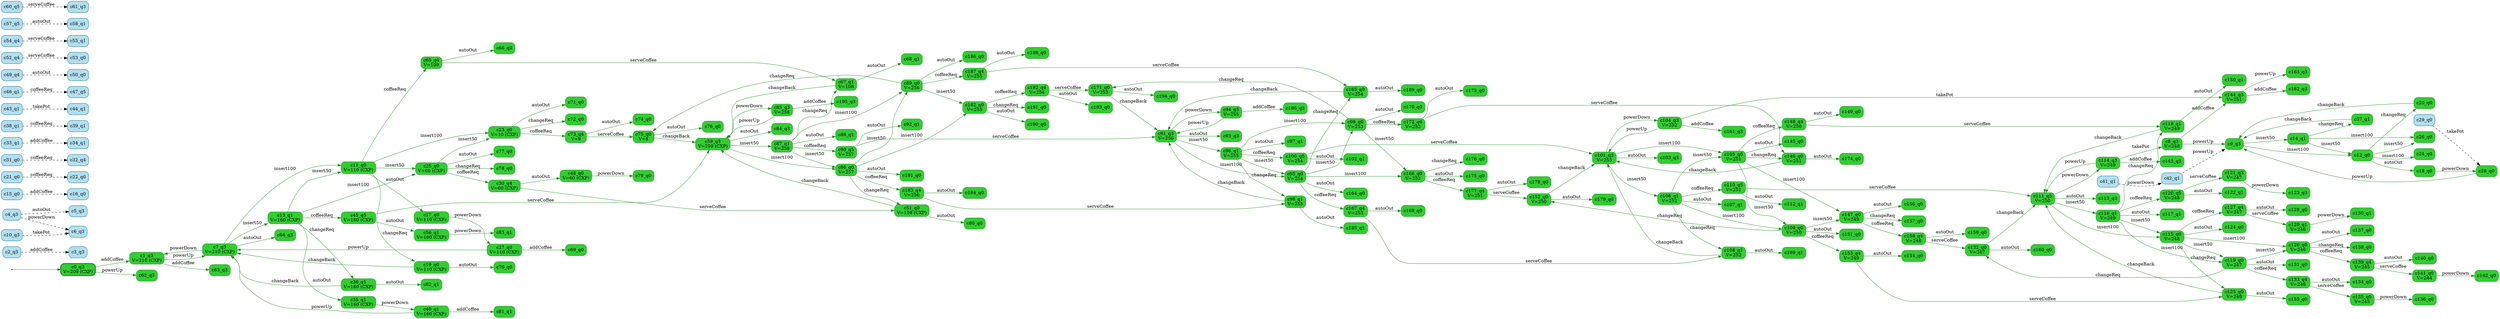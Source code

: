 digraph g {

	rankdir="LR"

	__invisible__[shape="point", color="forestgreen"]
	c0_q3[label="c0_q3\nV=209 (CXP)", shape="box", style="rounded, filled", color="forestgreen", fillcolor="limegreen", penwidth=3] // Initial
	c1_q3[label="c1_q3\nV=210 (CXP)", shape="box", style="rounded, filled", color="forestgreen", fillcolor="limegreen"]
	c7_q3[label="c7_q3\nV=210 (CXP)", shape="box", style="rounded, filled", color="forestgreen", fillcolor="limegreen"]
	c11_q0[label="c11_q0\nV=110 (CXP)", shape="box", style="rounded, filled", color="forestgreen", fillcolor="limegreen"]
	c17_q0[label="c17_q0\nV=110 (CXP)", shape="box", style="rounded, filled", color="forestgreen", fillcolor="limegreen"]
	c27_q0[label="c27_q0\nV=110 (CXP)", shape="box", style="rounded, filled", color="forestgreen", fillcolor="limegreen"]
	c69_q0[label="c69_q0", shape="box", style="rounded, filled", color="forestgreen", fillcolor="limegreen"]
	c19_q0[label="c19_q0\nV=110 (CXP)", shape="box", style="rounded, filled", color="forestgreen", fillcolor="limegreen"]
	c70_q0[label="c70_q0", shape="box", style="rounded, filled", color="forestgreen", fillcolor="limegreen"]
	c23_q0[label="c23_q0\nV=10 (CXP)", shape="box", style="rounded, filled", color="forestgreen", fillcolor="limegreen"]
	c71_q0[label="c71_q0", shape="box", style="rounded, filled", color="forestgreen", fillcolor="limegreen"]
	c72_q0[label="c72_q0", shape="box", style="rounded, filled", color="forestgreen", fillcolor="limegreen"]
	c73_q4[label="c73_q4\nV=9", shape="box", style="rounded, filled", color="forestgreen", fillcolor="limegreen"]
	c74_q0[label="c74_q0", shape="box", style="rounded, filled", color="forestgreen", fillcolor="limegreen"]
	c75_q0[label="c75_q0\nV=8", shape="box", style="rounded, filled", color="forestgreen", fillcolor="limegreen"]
	c76_q0[label="c76_q0", shape="box", style="rounded, filled", color="forestgreen", fillcolor="limegreen"]
	c59_q3[label="c59_q3\nV=259 (CXP)", shape="box", style="rounded, filled", color="forestgreen", fillcolor="limegreen"]
	c84_q3[label="c84_q3", shape="box", style="rounded, filled", color="forestgreen", fillcolor="limegreen"]
	c85_q3[label="c85_q3\nV=258", shape="box", style="rounded, filled", color="forestgreen", fillcolor="limegreen"]
	c195_q3[label="c195_q3", shape="box", style="rounded, filled", color="forestgreen", fillcolor="limegreen"]
	c86_q0[label="c86_q0\nV=257", shape="box", style="rounded, filled", color="forestgreen", fillcolor="limegreen"]
	c181_q0[label="c181_q0", shape="box", style="rounded, filled", color="forestgreen", fillcolor="limegreen"]
	c51_q0[label="c51_q0\nV=159 (CXP)", shape="box", style="rounded, filled", color="forestgreen", fillcolor="limegreen"]
	c80_q0[label="c80_q0", shape="box", style="rounded, filled", color="forestgreen", fillcolor="limegreen"]
	c182_q0[label="c182_q0\nV=255", shape="box", style="rounded, filled", color="forestgreen", fillcolor="limegreen"]
	c190_q0[label="c190_q0", shape="box", style="rounded, filled", color="forestgreen", fillcolor="limegreen"]
	c191_q0[label="c191_q0", shape="box", style="rounded, filled", color="forestgreen", fillcolor="limegreen"]
	c192_q4[label="c192_q4\nV=254", shape="box", style="rounded, filled", color="forestgreen", fillcolor="limegreen"]
	c193_q0[label="c193_q0", shape="box", style="rounded, filled", color="forestgreen", fillcolor="limegreen"]
	c171_q0[label="c171_q0\nV=253", shape="box", style="rounded, filled", color="forestgreen", fillcolor="limegreen"]
	c194_q0[label="c194_q0", shape="box", style="rounded, filled", color="forestgreen", fillcolor="limegreen"]
	c91_q3[label="c91_q3\nV=256", shape="box", style="rounded, filled", color="forestgreen", fillcolor="limegreen"]
	c93_q3[label="c93_q3", shape="box", style="rounded, filled", color="forestgreen", fillcolor="limegreen"]
	c94_q3[label="c94_q3\nV=255", shape="box", style="rounded, filled", color="forestgreen", fillcolor="limegreen"]
	c180_q3[label="c180_q3", shape="box", style="rounded, filled", color="forestgreen", fillcolor="limegreen"]
	c95_q0[label="c95_q0\nV=254", shape="box", style="rounded, filled", color="forestgreen", fillcolor="limegreen"]
	c164_q0[label="c164_q0", shape="box", style="rounded, filled", color="forestgreen", fillcolor="limegreen"]
	c165_q0[label="c165_q0\nV=254", shape="box", style="rounded, filled", color="forestgreen", fillcolor="limegreen"]
	c189_q0[label="c189_q0", shape="box", style="rounded, filled", color="forestgreen", fillcolor="limegreen"]
	c166_q0[label="c166_q0\nV=252", shape="box", style="rounded, filled", color="forestgreen", fillcolor="limegreen"]
	c175_q0[label="c175_q0", shape="box", style="rounded, filled", color="forestgreen", fillcolor="limegreen"]
	c176_q0[label="c176_q0", shape="box", style="rounded, filled", color="forestgreen", fillcolor="limegreen"]
	c177_q4[label="c177_q4\nV=251", shape="box", style="rounded, filled", color="forestgreen", fillcolor="limegreen"]
	c178_q0[label="c178_q0", shape="box", style="rounded, filled", color="forestgreen", fillcolor="limegreen"]
	c152_q0[label="c152_q0\nV=250", shape="box", style="rounded, filled", color="forestgreen", fillcolor="limegreen"]
	c179_q0[label="c179_q0", shape="box", style="rounded, filled", color="forestgreen", fillcolor="limegreen"]
	c101_q3[label="c101_q3\nV=253", shape="box", style="rounded, filled", color="forestgreen", fillcolor="limegreen"]
	c103_q3[label="c103_q3", shape="box", style="rounded, filled", color="forestgreen", fillcolor="limegreen"]
	c104_q3[label="c104_q3\nV=252", shape="box", style="rounded, filled", color="forestgreen", fillcolor="limegreen"]
	c161_q3[label="c161_q3", shape="box", style="rounded, filled", color="forestgreen", fillcolor="limegreen"]
	c144_q3[label="c144_q3\nV=251", shape="box", style="rounded, filled", color="forestgreen", fillcolor="limegreen"]
	c162_q3[label="c162_q3", shape="box", style="rounded, filled", color="forestgreen", fillcolor="limegreen"]
	c163_q3[label="c163_q3", shape="box", style="rounded, filled", color="forestgreen", fillcolor="limegreen"]
	c105_q0[label="c105_q0\nV=251", shape="box", style="rounded, filled", color="forestgreen", fillcolor="limegreen"]
	c145_q0[label="c145_q0", shape="box", style="rounded, filled", color="forestgreen", fillcolor="limegreen"]
	c146_q0[label="c146_q0\nV=251", shape="box", style="rounded, filled", color="forestgreen", fillcolor="limegreen"]
	c174_q0[label="c174_q0", shape="box", style="rounded, filled", color="forestgreen", fillcolor="limegreen"]
	c147_q0[label="c147_q0\nV=249", shape="box", style="rounded, filled", color="forestgreen", fillcolor="limegreen"]
	c156_q0[label="c156_q0", shape="box", style="rounded, filled", color="forestgreen", fillcolor="limegreen"]
	c157_q0[label="c157_q0", shape="box", style="rounded, filled", color="forestgreen", fillcolor="limegreen"]
	c158_q4[label="c158_q4\nV=248", shape="box", style="rounded, filled", color="forestgreen", fillcolor="limegreen"]
	c159_q0[label="c159_q0", shape="box", style="rounded, filled", color="forestgreen", fillcolor="limegreen"]
	c132_q0[label="c132_q0\nV=247", shape="box", style="rounded, filled", color="forestgreen", fillcolor="limegreen"]
	c160_q0[label="c160_q0", shape="box", style="rounded, filled", color="forestgreen", fillcolor="limegreen"]
	c111_q3[label="c111_q3\nV=250", shape="box", style="rounded, filled", color="forestgreen", fillcolor="limegreen"]
	c113_q3[label="c113_q3", shape="box", style="rounded, filled", color="forestgreen", fillcolor="limegreen"]
	c114_q3[label="c114_q3\nV=249", shape="box", style="rounded, filled", color="forestgreen", fillcolor="limegreen"]
	c143_q3[label="c143_q3", shape="box", style="rounded, filled", color="forestgreen", fillcolor="limegreen"]
	c8_q3[label="c8_q3\nV=248", shape="box", style="rounded, filled", color="forestgreen", fillcolor="limegreen"]
	c9_q3[label="c9_q3", shape="box", style="rounded, filled", color="forestgreen", fillcolor="limegreen"]
	c12_q0[label="c12_q0", shape="box", style="rounded, filled", color="forestgreen", fillcolor="limegreen"]
	c18_q0[label="c18_q0", shape="box", style="rounded, filled", color="forestgreen", fillcolor="limegreen"]
	c28_q0[label="c28_q0", shape="box", style="rounded, filled", color="forestgreen", fillcolor="limegreen"]
	c20_q0[label="c20_q0", shape="box", style="rounded, filled", color="forestgreen", fillcolor="limegreen"]
	c24_q0[label="c24_q0", shape="box", style="rounded, filled", color="forestgreen", fillcolor="limegreen"]
	c26_q0[label="c26_q0", shape="box", style="rounded, filled", color="forestgreen", fillcolor="limegreen"]
	c14_q1[label="c14_q1", shape="box", style="rounded, filled", color="forestgreen", fillcolor="limegreen"]
	c37_q1[label="c37_q1", shape="box", style="rounded, filled", color="forestgreen", fillcolor="limegreen"]
	c115_q0[label="c115_q0\nV=248", shape="box", style="rounded, filled", color="forestgreen", fillcolor="limegreen"]
	c124_q0[label="c124_q0", shape="box", style="rounded, filled", color="forestgreen", fillcolor="limegreen"]
	c125_q0[label="c125_q0\nV=248", shape="box", style="rounded, filled", color="forestgreen", fillcolor="limegreen"]
	c155_q0[label="c155_q0", shape="box", style="rounded, filled", color="forestgreen", fillcolor="limegreen"]
	c126_q0[label="c126_q0\nV=246", shape="box", style="rounded, filled", color="forestgreen", fillcolor="limegreen"]
	c137_q0[label="c137_q0", shape="box", style="rounded, filled", color="forestgreen", fillcolor="limegreen"]
	c138_q0[label="c138_q0", shape="box", style="rounded, filled", color="forestgreen", fillcolor="limegreen"]
	c139_q4[label="c139_q4\nV=245", shape="box", style="rounded, filled", color="forestgreen", fillcolor="limegreen"]
	c140_q0[label="c140_q0", shape="box", style="rounded, filled", color="forestgreen", fillcolor="limegreen"]
	c141_q0[label="c141_q0\nV=244", shape="box", style="rounded, filled", color="forestgreen", fillcolor="limegreen"]
	c142_q0[label="c142_q0", shape="box", style="rounded, filled", color="forestgreen", fillcolor="limegreen"]
	c119_q0[label="c119_q0\nV=247", shape="box", style="rounded, filled", color="forestgreen", fillcolor="limegreen"]
	c131_q0[label="c131_q0", shape="box", style="rounded, filled", color="forestgreen", fillcolor="limegreen"]
	c133_q4[label="c133_q4\nV=246", shape="box", style="rounded, filled", color="forestgreen", fillcolor="limegreen"]
	c134_q0[label="c134_q0", shape="box", style="rounded, filled", color="forestgreen", fillcolor="limegreen"]
	c135_q0[label="c135_q0\nV=245", shape="box", style="rounded, filled", color="forestgreen", fillcolor="limegreen"]
	c136_q0[label="c136_q0", shape="box", style="rounded, filled", color="forestgreen", fillcolor="limegreen"]
	c127_q4[label="c127_q4\nV=247", shape="box", style="rounded, filled", color="forestgreen", fillcolor="limegreen"]
	c128_q0[label="c128_q0", shape="box", style="rounded, filled", color="forestgreen", fillcolor="limegreen"]
	c129_q1[label="c129_q1\nV=246", shape="box", style="rounded, filled", color="forestgreen", fillcolor="limegreen"]
	c130_q1[label="c130_q1", shape="box", style="rounded, filled", color="forestgreen", fillcolor="limegreen"]
	c116_q1[label="c116_q1\nV=249", shape="box", style="rounded, filled", color="forestgreen", fillcolor="limegreen"]
	c117_q1[label="c117_q1", shape="box", style="rounded, filled", color="forestgreen", fillcolor="limegreen"]
	c118_q1[label="c118_q1\nV=249", shape="box", style="rounded, filled", color="forestgreen", fillcolor="limegreen"]
	c150_q1[label="c150_q1", shape="box", style="rounded, filled", color="forestgreen", fillcolor="limegreen"]
	c120_q5[label="c120_q5\nV=248", shape="box", style="rounded, filled", color="forestgreen", fillcolor="limegreen"]
	c121_q3[label="c121_q3\nV=247", shape="box", style="rounded, filled", color="forestgreen", fillcolor="limegreen"]
	c123_q3[label="c123_q3", shape="box", style="rounded, filled", color="forestgreen", fillcolor="limegreen"]
	c122_q1[label="c122_q1", shape="box", style="rounded, filled", color="forestgreen", fillcolor="limegreen"]
	c109_q0[label="c109_q0\nV=250", shape="box", style="rounded, filled", color="forestgreen", fillcolor="limegreen"]
	c151_q0[label="c151_q0", shape="box", style="rounded, filled", color="forestgreen", fillcolor="limegreen"]
	c153_q4[label="c153_q4\nV=249", shape="box", style="rounded, filled", color="forestgreen", fillcolor="limegreen"]
	c154_q0[label="c154_q0", shape="box", style="rounded, filled", color="forestgreen", fillcolor="limegreen"]
	c148_q4[label="c148_q4\nV=250", shape="box", style="rounded, filled", color="forestgreen", fillcolor="limegreen"]
	c149_q0[label="c149_q0", shape="box", style="rounded, filled", color="forestgreen", fillcolor="limegreen"]
	c106_q1[label="c106_q1\nV=252", shape="box", style="rounded, filled", color="forestgreen", fillcolor="limegreen"]
	c107_q1[label="c107_q1", shape="box", style="rounded, filled", color="forestgreen", fillcolor="limegreen"]
	c108_q1[label="c108_q1\nV=252", shape="box", style="rounded, filled", color="forestgreen", fillcolor="limegreen"]
	c169_q1[label="c169_q1", shape="box", style="rounded, filled", color="forestgreen", fillcolor="limegreen"]
	c110_q5[label="c110_q5\nV=251", shape="box", style="rounded, filled", color="forestgreen", fillcolor="limegreen"]
	c112_q1[label="c112_q1", shape="box", style="rounded, filled", color="forestgreen", fillcolor="limegreen"]
	c99_q0[label="c99_q0\nV=253", shape="box", style="rounded, filled", color="forestgreen", fillcolor="limegreen"]
	c170_q0[label="c170_q0", shape="box", style="rounded, filled", color="forestgreen", fillcolor="limegreen"]
	c172_q4[label="c172_q4\nV=252", shape="box", style="rounded, filled", color="forestgreen", fillcolor="limegreen"]
	c173_q0[label="c173_q0", shape="box", style="rounded, filled", color="forestgreen", fillcolor="limegreen"]
	c167_q4[label="c167_q4\nV=253", shape="box", style="rounded, filled", color="forestgreen", fillcolor="limegreen"]
	c168_q0[label="c168_q0", shape="box", style="rounded, filled", color="forestgreen", fillcolor="limegreen"]
	c96_q1[label="c96_q1\nV=255", shape="box", style="rounded, filled", color="forestgreen", fillcolor="limegreen"]
	c97_q1[label="c97_q1", shape="box", style="rounded, filled", color="forestgreen", fillcolor="limegreen"]
	c98_q1[label="c98_q1\nV=255", shape="box", style="rounded, filled", color="forestgreen", fillcolor="limegreen"]
	c185_q1[label="c185_q1", shape="box", style="rounded, filled", color="forestgreen", fillcolor="limegreen"]
	c100_q5[label="c100_q5\nV=254", shape="box", style="rounded, filled", color="forestgreen", fillcolor="limegreen"]
	c102_q1[label="c102_q1", shape="box", style="rounded, filled", color="forestgreen", fillcolor="limegreen"]
	c89_q0[label="c89_q0\nV=256", shape="box", style="rounded, filled", color="forestgreen", fillcolor="limegreen"]
	c186_q0[label="c186_q0", shape="box", style="rounded, filled", color="forestgreen", fillcolor="limegreen"]
	c187_q4[label="c187_q4\nV=255", shape="box", style="rounded, filled", color="forestgreen", fillcolor="limegreen"]
	c188_q0[label="c188_q0", shape="box", style="rounded, filled", color="forestgreen", fillcolor="limegreen"]
	c183_q4[label="c183_q4\nV=256", shape="box", style="rounded, filled", color="forestgreen", fillcolor="limegreen"]
	c184_q0[label="c184_q0", shape="box", style="rounded, filled", color="forestgreen", fillcolor="limegreen"]
	c87_q1[label="c87_q1\nV=258", shape="box", style="rounded, filled", color="forestgreen", fillcolor="limegreen"]
	c88_q1[label="c88_q1", shape="box", style="rounded, filled", color="forestgreen", fillcolor="limegreen"]
	c67_q1[label="c67_q1\nV=108", shape="box", style="rounded, filled", color="forestgreen", fillcolor="limegreen"]
	c68_q1[label="c68_q1", shape="box", style="rounded, filled", color="forestgreen", fillcolor="limegreen"]
	c90_q5[label="c90_q5\nV=257", shape="box", style="rounded, filled", color="forestgreen", fillcolor="limegreen"]
	c92_q1[label="c92_q1", shape="box", style="rounded, filled", color="forestgreen", fillcolor="limegreen"]
	c25_q0[label="c25_q0\nV=60 (CXP)", shape="box", style="rounded, filled", color="forestgreen", fillcolor="limegreen"]
	c30_q4[label="c30_q4\nV=60 (CXP)", shape="box", style="rounded, filled", color="forestgreen", fillcolor="limegreen"]
	c48_q0[label="c48_q0\nV=60 (CXP)", shape="box", style="rounded, filled", color="forestgreen", fillcolor="limegreen"]
	c79_q0[label="c79_q0", shape="box", style="rounded, filled", color="forestgreen", fillcolor="limegreen"]
	c77_q0[label="c77_q0", shape="box", style="rounded, filled", color="forestgreen", fillcolor="limegreen"]
	c78_q0[label="c78_q0", shape="box", style="rounded, filled", color="forestgreen", fillcolor="limegreen"]
	c65_q4[label="c65_q4\nV=109", shape="box", style="rounded, filled", color="forestgreen", fillcolor="limegreen"]
	c66_q0[label="c66_q0", shape="box", style="rounded, filled", color="forestgreen", fillcolor="limegreen"]
	c13_q1[label="c13_q1\nV=160 (CXP)", shape="box", style="rounded, filled", color="forestgreen", fillcolor="limegreen"]
	c35_q1[label="c35_q1\nV=160 (CXP)", shape="box", style="rounded, filled", color="forestgreen", fillcolor="limegreen"]
	c40_q1[label="c40_q1\nV=160 (CXP)", shape="box", style="rounded, filled", color="forestgreen", fillcolor="limegreen"]
	c81_q1[label="c81_q1", shape="box", style="rounded, filled", color="forestgreen", fillcolor="limegreen"]
	c36_q1[label="c36_q1\nV=160 (CXP)", shape="box", style="rounded, filled", color="forestgreen", fillcolor="limegreen"]
	c82_q1[label="c82_q1", shape="box", style="rounded, filled", color="forestgreen", fillcolor="limegreen"]
	c45_q5[label="c45_q5\nV=160 (CXP)", shape="box", style="rounded, filled", color="forestgreen", fillcolor="limegreen"]
	c56_q1[label="c56_q1\nV=160 (CXP)", shape="box", style="rounded, filled", color="forestgreen", fillcolor="limegreen"]
	c83_q1[label="c83_q1", shape="box", style="rounded, filled", color="forestgreen", fillcolor="limegreen"]
	c64_q3[label="c64_q3", shape="box", style="rounded, filled", color="forestgreen", fillcolor="limegreen"]
	c63_q3[label="c63_q3", shape="box", style="rounded, filled", color="forestgreen", fillcolor="limegreen"]
	c62_q3[label="c62_q3", shape="box", style="rounded, filled", color="forestgreen", fillcolor="limegreen"]
	c2_q3[label="c2_q3", shape="box", style="rounded, filled", color="deepskyblue4", fillcolor="lightblue2"]
	c3_q3[label="c3_q3", shape="box", style="rounded, filled", color="deepskyblue4", fillcolor="lightblue2"]
	c4_q3[label="c4_q3", shape="box", style="rounded, filled", color="deepskyblue4", fillcolor="lightblue2"]
	c5_q3[label="c5_q3", shape="box", style="rounded, filled", color="deepskyblue4", fillcolor="lightblue2"]
	c6_q3[label="c6_q3", shape="box", style="rounded, filled", color="deepskyblue4", fillcolor="lightblue2"]
	c10_q3[label="c10_q3", shape="box", style="rounded, filled", color="deepskyblue4", fillcolor="lightblue2"]
	c15_q0[label="c15_q0", shape="box", style="rounded, filled", color="deepskyblue4", fillcolor="lightblue2"]
	c16_q0[label="c16_q0", shape="box", style="rounded, filled", color="deepskyblue4", fillcolor="lightblue2"]
	c21_q0[label="c21_q0", shape="box", style="rounded, filled", color="deepskyblue4", fillcolor="lightblue2"]
	c22_q0[label="c22_q0", shape="box", style="rounded, filled", color="deepskyblue4", fillcolor="lightblue2"]
	c29_q0[label="c29_q0", shape="box", style="rounded, filled", color="deepskyblue4", fillcolor="lightblue2"]
	c31_q0[label="c31_q0", shape="box", style="rounded, filled", color="deepskyblue4", fillcolor="lightblue2"]
	c32_q4[label="c32_q4", shape="box", style="rounded, filled", color="deepskyblue4", fillcolor="lightblue2"]
	c33_q1[label="c33_q1", shape="box", style="rounded, filled", color="deepskyblue4", fillcolor="lightblue2"]
	c34_q1[label="c34_q1", shape="box", style="rounded, filled", color="deepskyblue4", fillcolor="lightblue2"]
	c38_q1[label="c38_q1", shape="box", style="rounded, filled", color="deepskyblue4", fillcolor="lightblue2"]
	c39_q1[label="c39_q1", shape="box", style="rounded, filled", color="deepskyblue4", fillcolor="lightblue2"]
	c41_q1[label="c41_q1", shape="box", style="rounded, filled", color="deepskyblue4", fillcolor="lightblue2"]
	c42_q1[label="c42_q1", shape="box", style="rounded, filled", color="deepskyblue4", fillcolor="lightblue2"]
	c43_q1[label="c43_q1", shape="box", style="rounded, filled", color="deepskyblue4", fillcolor="lightblue2"]
	c44_q1[label="c44_q1", shape="box", style="rounded, filled", color="deepskyblue4", fillcolor="lightblue2"]
	c46_q1[label="c46_q1", shape="box", style="rounded, filled", color="deepskyblue4", fillcolor="lightblue2"]
	c47_q5[label="c47_q5", shape="box", style="rounded, filled", color="deepskyblue4", fillcolor="lightblue2"]
	c49_q4[label="c49_q4", shape="box", style="rounded, filled", color="deepskyblue4", fillcolor="lightblue2"]
	c50_q0[label="c50_q0", shape="box", style="rounded, filled", color="deepskyblue4", fillcolor="lightblue2"]
	c52_q4[label="c52_q4", shape="box", style="rounded, filled", color="deepskyblue4", fillcolor="lightblue2"]
	c53_q0[label="c53_q0", shape="box", style="rounded, filled", color="deepskyblue4", fillcolor="lightblue2"]
	c54_q4[label="c54_q4", shape="box", style="rounded, filled", color="deepskyblue4", fillcolor="lightblue2"]
	c55_q1[label="c55_q1", shape="box", style="rounded, filled", color="deepskyblue4", fillcolor="lightblue2"]
	c57_q5[label="c57_q5", shape="box", style="rounded, filled", color="deepskyblue4", fillcolor="lightblue2"]
	c58_q1[label="c58_q1", shape="box", style="rounded, filled", color="deepskyblue4", fillcolor="lightblue2"]
	c60_q5[label="c60_q5", shape="box", style="rounded, filled", color="deepskyblue4", fillcolor="lightblue2"]
	c61_q3[label="c61_q3", shape="box", style="rounded, filled", color="deepskyblue4", fillcolor="lightblue2"]

	__invisible__ -> c0_q3[color="forestgreen"]
	c0_q3 -> c1_q3[label="addCoffee", color="forestgreen"]
	c1_q3 -> c7_q3[label="powerUp", color="forestgreen"]
	c7_q3 -> c11_q0[label="insert100", color="forestgreen"]
	c11_q0 -> c17_q0[label="autoOut", color="forestgreen"]
	c17_q0 -> c27_q0[label="powerDown", color="forestgreen"]
	c27_q0 -> c7_q3[label="powerUp", color="forestgreen"]
	c27_q0 -> c69_q0[label="addCoffee", color="forestgreen"]
	c11_q0 -> c19_q0[label="changeReq", color="forestgreen"]
	c19_q0 -> c7_q3[label="changeBack", color="forestgreen"]
	c19_q0 -> c70_q0[label="autoOut", color="forestgreen"]
	c11_q0 -> c23_q0[label="insert100", color="forestgreen"]
	c23_q0 -> c71_q0[label="autoOut", color="forestgreen"]
	c23_q0 -> c72_q0[label="changeReq", color="forestgreen"]
	c23_q0 -> c73_q4[label="coffeeReq", color="forestgreen"]
	c73_q4 -> c74_q0[label="autoOut", color="forestgreen"]
	c73_q4 -> c75_q0[label="serveCoffee", color="forestgreen"]
	c75_q0 -> c76_q0[label="autoOut", color="forestgreen"]
	c75_q0 -> c59_q3[label="changeBack", color="forestgreen"]
	c59_q3 -> c84_q3[label="autoOut", color="forestgreen"]
	c59_q3 -> c85_q3[label="powerDown", color="forestgreen"]
	c85_q3 -> c195_q3[label="addCoffee", color="forestgreen"]
	c85_q3 -> c59_q3[label="powerUp", color="forestgreen"]
	c59_q3 -> c86_q0[label="insert100", color="forestgreen"]
	c86_q0 -> c181_q0[label="autoOut", color="forestgreen"]
	c86_q0 -> c51_q0[label="changeReq", color="forestgreen"]
	c51_q0 -> c80_q0[label="autoOut", color="forestgreen"]
	c51_q0 -> c59_q3[label="changeBack", color="forestgreen"]
	c86_q0 -> c182_q0[label="insert100", color="forestgreen"]
	c182_q0 -> c190_q0[label="autoOut", color="forestgreen"]
	c182_q0 -> c191_q0[label="changeReq", color="forestgreen"]
	c182_q0 -> c192_q4[label="coffeeReq", color="forestgreen"]
	c192_q4 -> c193_q0[label="autoOut", color="forestgreen"]
	c192_q4 -> c171_q0[label="serveCoffee", color="forestgreen"]
	c171_q0 -> c194_q0[label="autoOut", color="forestgreen"]
	c171_q0 -> c91_q3[label="changeBack", color="forestgreen"]
	c91_q3 -> c93_q3[label="autoOut", color="forestgreen"]
	c91_q3 -> c94_q3[label="powerDown", color="forestgreen"]
	c94_q3 -> c180_q3[label="addCoffee", color="forestgreen"]
	c94_q3 -> c91_q3[label="powerUp", color="forestgreen"]
	c91_q3 -> c95_q0[label="insert100", color="forestgreen"]
	c95_q0 -> c164_q0[label="autoOut", color="forestgreen"]
	c95_q0 -> c165_q0[label="changeReq", color="forestgreen"]
	c165_q0 -> c189_q0[label="autoOut", color="forestgreen"]
	c165_q0 -> c91_q3[label="changeBack", color="forestgreen"]
	c95_q0 -> c166_q0[label="insert100", color="forestgreen"]
	c166_q0 -> c175_q0[label="autoOut", color="forestgreen"]
	c166_q0 -> c176_q0[label="changeReq", color="forestgreen"]
	c166_q0 -> c177_q4[label="coffeeReq", color="forestgreen"]
	c177_q4 -> c178_q0[label="autoOut", color="forestgreen"]
	c177_q4 -> c152_q0[label="serveCoffee", color="forestgreen"]
	c152_q0 -> c179_q0[label="autoOut", color="forestgreen"]
	c152_q0 -> c101_q3[label="changeBack", color="forestgreen"]
	c101_q3 -> c103_q3[label="autoOut", color="forestgreen"]
	c101_q3 -> c104_q3[label="powerDown", color="forestgreen"]
	c104_q3 -> c161_q3[label="addCoffee", color="forestgreen"]
	c104_q3 -> c101_q3[label="powerUp", color="forestgreen"]
	c104_q3 -> c144_q3[label="takePot", color="forestgreen"]
	c144_q3 -> c162_q3[label="addCoffee", color="forestgreen"]
	c144_q3 -> c163_q3[label="powerUp", color="forestgreen"]
	c101_q3 -> c105_q0[label="insert100", color="forestgreen"]
	c105_q0 -> c145_q0[label="autoOut", color="forestgreen"]
	c105_q0 -> c146_q0[label="changeReq", color="forestgreen"]
	c146_q0 -> c174_q0[label="autoOut", color="forestgreen"]
	c146_q0 -> c101_q3[label="changeBack", color="forestgreen"]
	c105_q0 -> c147_q0[label="insert100", color="forestgreen"]
	c147_q0 -> c156_q0[label="autoOut", color="forestgreen"]
	c147_q0 -> c157_q0[label="changeReq", color="forestgreen"]
	c147_q0 -> c158_q4[label="coffeeReq", color="forestgreen"]
	c158_q4 -> c159_q0[label="autoOut", color="forestgreen"]
	c158_q4 -> c132_q0[label="serveCoffee", color="forestgreen"]
	c132_q0 -> c160_q0[label="autoOut", color="forestgreen"]
	c132_q0 -> c111_q3[label="changeBack", color="forestgreen"]
	c111_q3 -> c113_q3[label="autoOut", color="forestgreen"]
	c111_q3 -> c114_q3[label="powerDown", color="forestgreen"]
	c114_q3 -> c143_q3[label="addCoffee", color="forestgreen"]
	c114_q3 -> c111_q3[label="powerUp", color="forestgreen"]
	c114_q3 -> c8_q3[label="takePot", color="forestgreen"]
	c8_q3 -> c9_q3[label="powerUp", color="forestgreen"]
	c9_q3 -> c12_q0[label="insert100", color="forestgreen"]
	c12_q0 -> c18_q0[label="autoOut", color="forestgreen"]
	c18_q0 -> c28_q0[label="powerDown", color="forestgreen"]
	c28_q0 -> c9_q3[label="powerUp", color="forestgreen"]
	c12_q0 -> c20_q0[label="changeReq", color="forestgreen"]
	c20_q0 -> c9_q3[label="changeBack", color="forestgreen"]
	c12_q0 -> c24_q0[label="insert100", color="forestgreen"]
	c12_q0 -> c26_q0[label="insert50", color="forestgreen"]
	c9_q3 -> c14_q1[label="insert50", color="forestgreen"]
	c14_q1 -> c37_q1[label="changeReq", color="forestgreen"]
	c37_q1 -> c9_q3[label="changeBack", color="forestgreen"]
	c14_q1 -> c26_q0[label="insert100", color="forestgreen"]
	c14_q1 -> c12_q0[label="insert50", color="forestgreen"]
	c8_q3 -> c144_q3[label="addCoffee", color="forestgreen"]
	c111_q3 -> c115_q0[label="insert100", color="forestgreen"]
	c115_q0 -> c124_q0[label="autoOut", color="forestgreen"]
	c115_q0 -> c125_q0[label="changeReq", color="forestgreen"]
	c125_q0 -> c155_q0[label="autoOut", color="forestgreen"]
	c125_q0 -> c111_q3[label="changeBack", color="forestgreen"]
	c115_q0 -> c126_q0[label="insert100", color="forestgreen"]
	c126_q0 -> c137_q0[label="autoOut", color="forestgreen"]
	c126_q0 -> c138_q0[label="changeReq", color="forestgreen"]
	c126_q0 -> c139_q4[label="coffeeReq", color="forestgreen"]
	c139_q4 -> c140_q0[label="autoOut", color="forestgreen"]
	c139_q4 -> c141_q0[label="serveCoffee", color="forestgreen"]
	c141_q0 -> c142_q0[label="powerDown", color="forestgreen"]
	c115_q0 -> c119_q0[label="insert50", color="forestgreen"]
	c119_q0 -> c131_q0[label="autoOut", color="forestgreen"]
	c119_q0 -> c132_q0[label="changeReq", color="forestgreen"]
	c119_q0 -> c126_q0[label="insert50", color="forestgreen"]
	c119_q0 -> c133_q4[label="coffeeReq", color="forestgreen"]
	c133_q4 -> c134_q0[label="autoOut", color="forestgreen"]
	c133_q4 -> c135_q0[label="serveCoffee", color="forestgreen"]
	c135_q0 -> c136_q0[label="powerDown", color="forestgreen"]
	c115_q0 -> c127_q4[label="coffeeReq", color="forestgreen"]
	c127_q4 -> c128_q0[label="autoOut", color="forestgreen"]
	c127_q4 -> c129_q1[label="serveCoffee", color="forestgreen"]
	c129_q1 -> c130_q1[label="powerDown", color="forestgreen"]
	c111_q3 -> c116_q1[label="insert50", color="forestgreen"]
	c116_q1 -> c117_q1[label="autoOut", color="forestgreen"]
	c116_q1 -> c118_q1[label="changeReq", color="forestgreen"]
	c118_q1 -> c150_q1[label="autoOut", color="forestgreen"]
	c118_q1 -> c111_q3[label="changeBack", color="forestgreen"]
	c116_q1 -> c119_q0[label="insert100", color="forestgreen"]
	c116_q1 -> c115_q0[label="insert50", color="forestgreen"]
	c116_q1 -> c120_q5[label="coffeeReq", color="forestgreen"]
	c120_q5 -> c121_q3[label="serveCoffee", color="forestgreen"]
	c121_q3 -> c123_q3[label="powerDown", color="forestgreen"]
	c120_q5 -> c122_q1[label="autoOut", color="forestgreen"]
	c105_q0 -> c109_q0[label="insert50", color="forestgreen"]
	c109_q0 -> c151_q0[label="autoOut", color="forestgreen"]
	c109_q0 -> c152_q0[label="changeReq", color="forestgreen"]
	c109_q0 -> c147_q0[label="insert50", color="forestgreen"]
	c109_q0 -> c153_q4[label="coffeeReq", color="forestgreen"]
	c153_q4 -> c154_q0[label="autoOut", color="forestgreen"]
	c153_q4 -> c125_q0[label="serveCoffee", color="forestgreen"]
	c105_q0 -> c148_q4[label="coffeeReq", color="forestgreen"]
	c148_q4 -> c149_q0[label="autoOut", color="forestgreen"]
	c148_q4 -> c118_q1[label="serveCoffee", color="forestgreen"]
	c101_q3 -> c106_q1[label="insert50", color="forestgreen"]
	c106_q1 -> c107_q1[label="autoOut", color="forestgreen"]
	c106_q1 -> c108_q1[label="changeReq", color="forestgreen"]
	c108_q1 -> c169_q1[label="autoOut", color="forestgreen"]
	c108_q1 -> c101_q3[label="changeBack", color="forestgreen"]
	c106_q1 -> c109_q0[label="insert100", color="forestgreen"]
	c106_q1 -> c105_q0[label="insert50", color="forestgreen"]
	c106_q1 -> c110_q5[label="coffeeReq", color="forestgreen"]
	c110_q5 -> c111_q3[label="serveCoffee", color="forestgreen"]
	c110_q5 -> c112_q1[label="autoOut", color="forestgreen"]
	c95_q0 -> c99_q0[label="insert50", color="forestgreen"]
	c99_q0 -> c170_q0[label="autoOut", color="forestgreen"]
	c99_q0 -> c171_q0[label="changeReq", color="forestgreen"]
	c99_q0 -> c166_q0[label="insert50", color="forestgreen"]
	c99_q0 -> c172_q4[label="coffeeReq", color="forestgreen"]
	c172_q4 -> c173_q0[label="autoOut", color="forestgreen"]
	c172_q4 -> c146_q0[label="serveCoffee", color="forestgreen"]
	c95_q0 -> c167_q4[label="coffeeReq", color="forestgreen"]
	c167_q4 -> c168_q0[label="autoOut", color="forestgreen"]
	c167_q4 -> c108_q1[label="serveCoffee", color="forestgreen"]
	c91_q3 -> c96_q1[label="insert50", color="forestgreen"]
	c96_q1 -> c97_q1[label="autoOut", color="forestgreen"]
	c96_q1 -> c98_q1[label="changeReq", color="forestgreen"]
	c98_q1 -> c185_q1[label="autoOut", color="forestgreen"]
	c98_q1 -> c91_q3[label="changeBack", color="forestgreen"]
	c96_q1 -> c99_q0[label="insert100", color="forestgreen"]
	c96_q1 -> c95_q0[label="insert50", color="forestgreen"]
	c96_q1 -> c100_q5[label="coffeeReq", color="forestgreen"]
	c100_q5 -> c101_q3[label="serveCoffee", color="forestgreen"]
	c100_q5 -> c102_q1[label="autoOut", color="forestgreen"]
	c86_q0 -> c89_q0[label="insert50", color="forestgreen"]
	c89_q0 -> c186_q0[label="autoOut", color="forestgreen"]
	c89_q0 -> c75_q0[label="changeReq", color="forestgreen"]
	c89_q0 -> c182_q0[label="insert50", color="forestgreen"]
	c89_q0 -> c187_q4[label="coffeeReq", color="forestgreen"]
	c187_q4 -> c188_q0[label="autoOut", color="forestgreen"]
	c187_q4 -> c165_q0[label="serveCoffee", color="forestgreen"]
	c86_q0 -> c183_q4[label="coffeeReq", color="forestgreen"]
	c183_q4 -> c184_q0[label="autoOut", color="forestgreen"]
	c183_q4 -> c98_q1[label="serveCoffee", color="forestgreen"]
	c59_q3 -> c87_q1[label="insert50", color="forestgreen"]
	c87_q1 -> c88_q1[label="autoOut", color="forestgreen"]
	c87_q1 -> c67_q1[label="changeReq", color="forestgreen"]
	c67_q1 -> c68_q1[label="autoOut", color="forestgreen"]
	c67_q1 -> c59_q3[label="changeBack", color="forestgreen"]
	c87_q1 -> c89_q0[label="insert100", color="forestgreen"]
	c87_q1 -> c86_q0[label="insert50", color="forestgreen"]
	c87_q1 -> c90_q5[label="coffeeReq", color="forestgreen"]
	c90_q5 -> c91_q3[label="serveCoffee", color="forestgreen"]
	c90_q5 -> c92_q1[label="autoOut", color="forestgreen"]
	c11_q0 -> c25_q0[label="insert50", color="forestgreen"]
	c25_q0 -> c30_q4[label="coffeeReq", color="forestgreen"]
	c30_q4 -> c48_q0[label="autoOut", color="forestgreen"]
	c48_q0 -> c79_q0[label="powerDown", color="forestgreen"]
	c30_q4 -> c51_q0[label="serveCoffee", color="forestgreen"]
	c25_q0 -> c77_q0[label="autoOut", color="forestgreen"]
	c25_q0 -> c78_q0[label="changeReq", color="forestgreen"]
	c25_q0 -> c23_q0[label="insert50", color="forestgreen"]
	c11_q0 -> c65_q4[label="coffeeReq", color="forestgreen"]
	c65_q4 -> c66_q0[label="autoOut", color="forestgreen"]
	c65_q4 -> c67_q1[label="serveCoffee", color="forestgreen"]
	c7_q3 -> c13_q1[label="insert50", color="forestgreen"]
	c13_q1 -> c35_q1[label="autoOut", color="forestgreen"]
	c35_q1 -> c40_q1[label="powerDown", color="forestgreen"]
	c40_q1 -> c7_q3[label="powerUp", color="forestgreen"]
	c40_q1 -> c81_q1[label="addCoffee", color="forestgreen"]
	c13_q1 -> c36_q1[label="changeReq", color="forestgreen"]
	c36_q1 -> c7_q3[label="changeBack", color="forestgreen"]
	c36_q1 -> c82_q1[label="autoOut", color="forestgreen"]
	c13_q1 -> c25_q0[label="insert100", color="forestgreen"]
	c13_q1 -> c11_q0[label="insert50", color="forestgreen"]
	c13_q1 -> c45_q5[label="coffeeReq", color="forestgreen"]
	c45_q5 -> c56_q1[label="autoOut", color="forestgreen"]
	c56_q1 -> c83_q1[label="powerDown", color="forestgreen"]
	c45_q5 -> c59_q3[label="serveCoffee", color="forestgreen"]
	c7_q3 -> c64_q3[label="autoOut", color="forestgreen"]
	c7_q3 -> c1_q3[label="powerDown", color="forestgreen"]
	c1_q3 -> c63_q3[label="addCoffee", color="forestgreen"]
	c0_q3 -> c62_q3[label="powerUp", color="forestgreen"]
	c2_q3 -> c3_q3[label="addCoffee", color="black", style="dashed"]
	c4_q3 -> c5_q3[label="autoOut", color="black", style="dashed"]
	c4_q3 -> c6_q3[label="powerDown", color="black", style="dashed"]
	c10_q3 -> c6_q3[label="takePot", color="black", style="dashed"]
	c15_q0 -> c16_q0[label="addCoffee", color="black", style="dashed"]
	c21_q0 -> c22_q0[label="coffeeReq", color="black", style="dashed"]
	c29_q0 -> c28_q0[label="takePot", color="black", style="dashed"]
	c31_q0 -> c32_q4[label="coffeeReq", color="black", style="dashed"]
	c33_q1 -> c34_q1[label="addCoffee", color="black", style="dashed"]
	c38_q1 -> c39_q1[label="coffeeReq", color="black", style="dashed"]
	c41_q1 -> c42_q1[label="powerDown", color="black", style="dashed"]
	c43_q1 -> c44_q1[label="takePot", color="black", style="dashed"]
	c42_q1 -> c9_q3[label="powerUp", color="black", style="dashed"]
	c46_q1 -> c47_q5[label="coffeeReq", color="black", style="dashed"]
	c49_q4 -> c50_q0[label="autoOut", color="black", style="dashed"]
	c52_q4 -> c53_q0[label="serveCoffee", color="black", style="dashed"]
	c54_q4 -> c55_q1[label="serveCoffee", color="black", style="dashed"]
	c57_q5 -> c58_q1[label="autoOut", color="black", style="dashed"]
	c60_q5 -> c61_q3[label="serveCoffee", color="black", style="dashed"]

}
